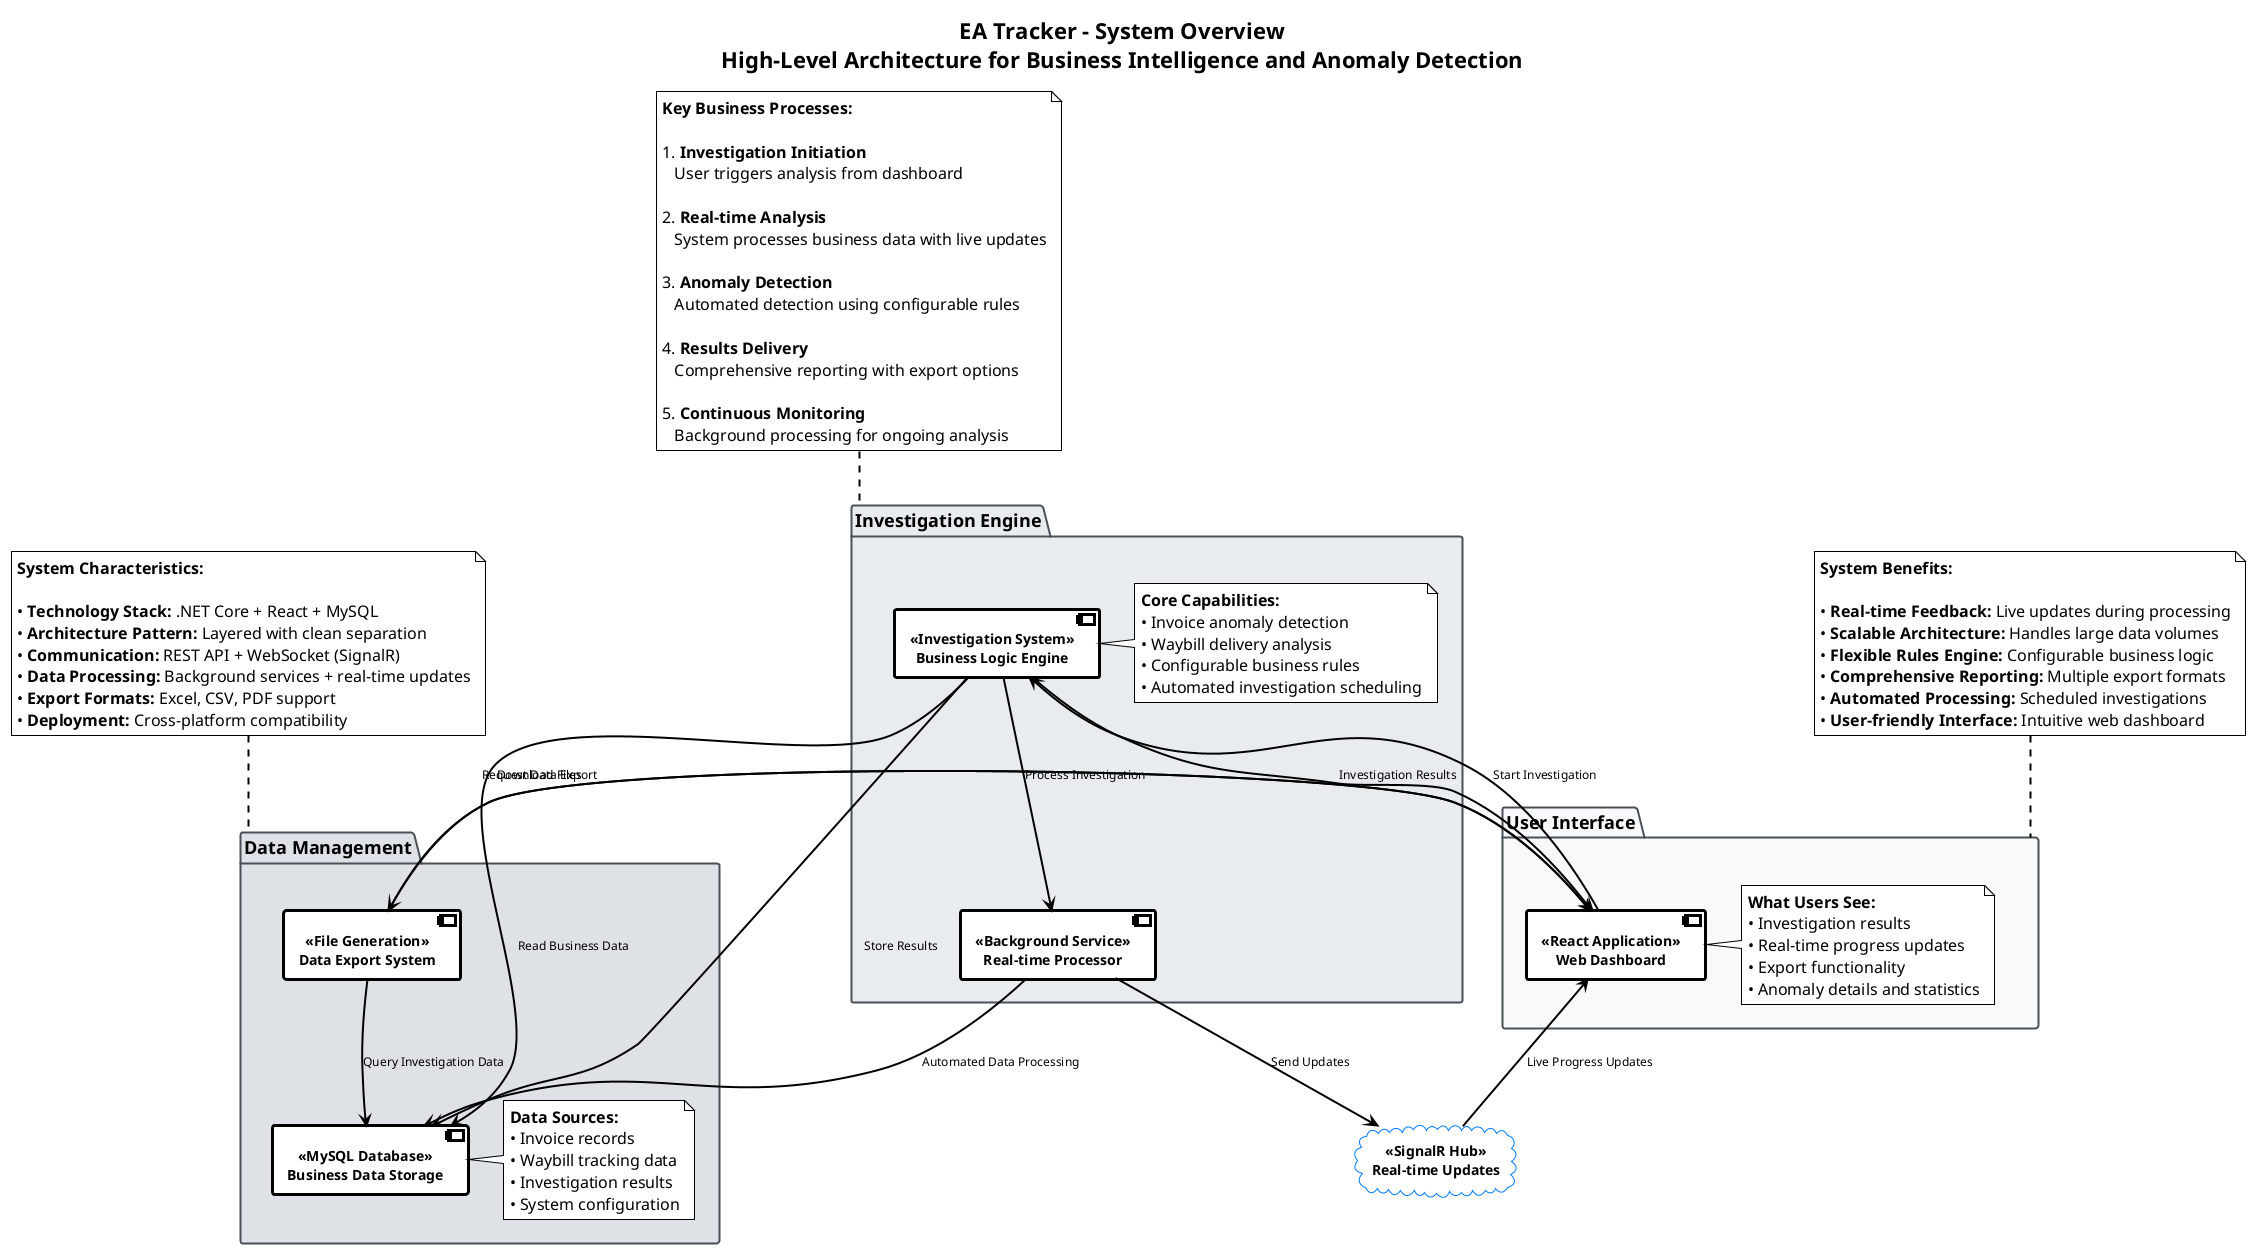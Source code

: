 @startuml ea_Tracker_System_Overview
!theme plain
skinparam backgroundColor white
skinparam handwritten false
skinparam monochrome false
skinparam shadowing false
skinparam defaultFontName "Arial"
skinparam defaultFontSize 16

skinparam component {
    BackgroundColor white
    BorderColor black
    FontSize 14
    FontStyle bold
    BorderThickness 3
}

skinparam package {
    BackgroundColor #F8F9FA
    BorderColor #495057
    FontSize 18
    FontStyle bold
    BorderThickness 2
}

skinparam database {
    BackgroundColor white
    BorderColor #28A745
    FontSize 14
    FontStyle bold
    BorderThickness 3
}

skinparam cloud {
    BackgroundColor white
    BorderColor #007BFF
    FontSize 14
    FontStyle bold
}

skinparam arrow {
    Color black
    FontSize 12
    Thickness 2
}

title EA Tracker - System Overview\nHigh-Level Architecture for Business Intelligence and Anomaly Detection

'===============================
' USER INTERFACE
'===============================
package "User Interface" as UI #F8F9FA {
    component [Web Dashboard] as Dashboard <<React Application>>
    note right of Dashboard
      <b>What Users See:</b>
      • Investigation results
      • Real-time progress updates
      • Export functionality
      • Anomaly details and statistics
    end note
}

'===============================
' CORE SYSTEM
'===============================
package "Investigation Engine" as Core #E9ECEF {
    component [Business Logic Engine] as BusinessEngine <<Investigation System>>
    component [Real-time Processor] as RealTimeProcessor <<Background Service>>
    
    note right of BusinessEngine
      <b>Core Capabilities:</b>
      • Invoice anomaly detection
      • Waybill delivery analysis
      • Configurable business rules
      • Automated investigation scheduling
    end note
}

'===============================
' DATA LAYER
'===============================
package "Data Management" as DataMgmt #DEE2E6 {
    database [Business Data Storage] as Database <<MySQL Database>>
    component [Data Export System] as ExportSystem <<File Generation>>
    
    note right of Database
      <b>Data Sources:</b>
      • Invoice records
      • Waybill tracking data
      • Investigation results
      • System configuration
    end note
}

'===============================
' EXTERNAL CONNECTIONS
'===============================
cloud "Real-time Updates" as Notifications <<SignalR Hub>>

'===============================
' MAIN DATA FLOWS
'===============================

' User Interactions
Dashboard --> BusinessEngine : Start Investigation
BusinessEngine --> Dashboard : Investigation Results
Dashboard --> ExportSystem : Request Data Export
ExportSystem --> Dashboard : Download Files

' Real-time Communication
BusinessEngine --> RealTimeProcessor : Process Investigation
RealTimeProcessor --> Notifications : Send Updates
Notifications --> Dashboard : Live Progress Updates

' Data Operations
BusinessEngine --> Database : Read Business Data
BusinessEngine --> Database : Store Results
ExportSystem --> Database : Query Investigation Data

' Background Processing
RealTimeProcessor --> Database : Automated Data Processing

'===============================
' KEY PROCESSES
'===============================
note as ProcessFlow
  <b>Key Business Processes:</b>
  
  1. <b>Investigation Initiation</b>
     User triggers analysis from dashboard
  
  2. <b>Real-time Analysis</b>
     System processes business data with live updates
  
  3. <b>Anomaly Detection</b>
     Automated detection using configurable rules
  
  4. <b>Results Delivery</b>
     Comprehensive reporting with export options
  
  5. <b>Continuous Monitoring</b>
     Background processing for ongoing analysis
end note

ProcessFlow .. Core

'===============================
' TECHNICAL BENEFITS
'===============================
note as Benefits
  <b>System Benefits:</b>
  
  • <b>Real-time Feedback:</b> Live updates during processing
  • <b>Scalable Architecture:</b> Handles large data volumes
  • <b>Flexible Rules Engine:</b> Configurable business logic
  • <b>Comprehensive Reporting:</b> Multiple export formats
  • <b>Automated Processing:</b> Scheduled investigations
  • <b>User-friendly Interface:</b> Intuitive web dashboard
end note

Benefits .. UI

'===============================
' SYSTEM CHARACTERISTICS
'===============================
note as SystemStats
  <b>System Characteristics:</b>
  
  • <b>Technology Stack:</b> .NET Core + React + MySQL
  • <b>Architecture Pattern:</b> Layered with clean separation
  • <b>Communication:</b> REST API + WebSocket (SignalR)
  • <b>Data Processing:</b> Background services + real-time updates
  • <b>Export Formats:</b> Excel, CSV, PDF support
  • <b>Deployment:</b> Cross-platform compatibility
end note

SystemStats .. DataMgmt

@enduml